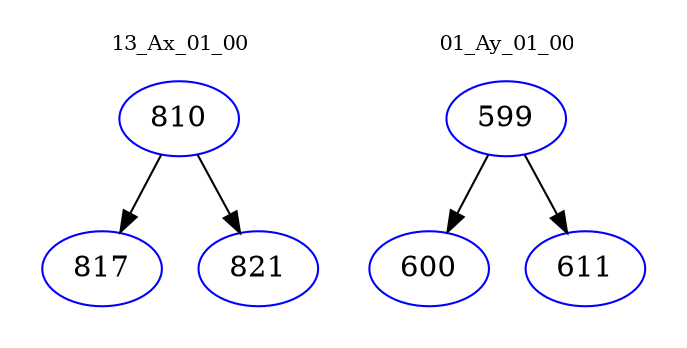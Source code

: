 digraph{
subgraph cluster_0 {
color = white
label = "13_Ax_01_00";
fontsize=10;
T0_810 [label="810", color="blue"]
T0_810 -> T0_817 [color="black"]
T0_817 [label="817", color="blue"]
T0_810 -> T0_821 [color="black"]
T0_821 [label="821", color="blue"]
}
subgraph cluster_1 {
color = white
label = "01_Ay_01_00";
fontsize=10;
T1_599 [label="599", color="blue"]
T1_599 -> T1_600 [color="black"]
T1_600 [label="600", color="blue"]
T1_599 -> T1_611 [color="black"]
T1_611 [label="611", color="blue"]
}
}
